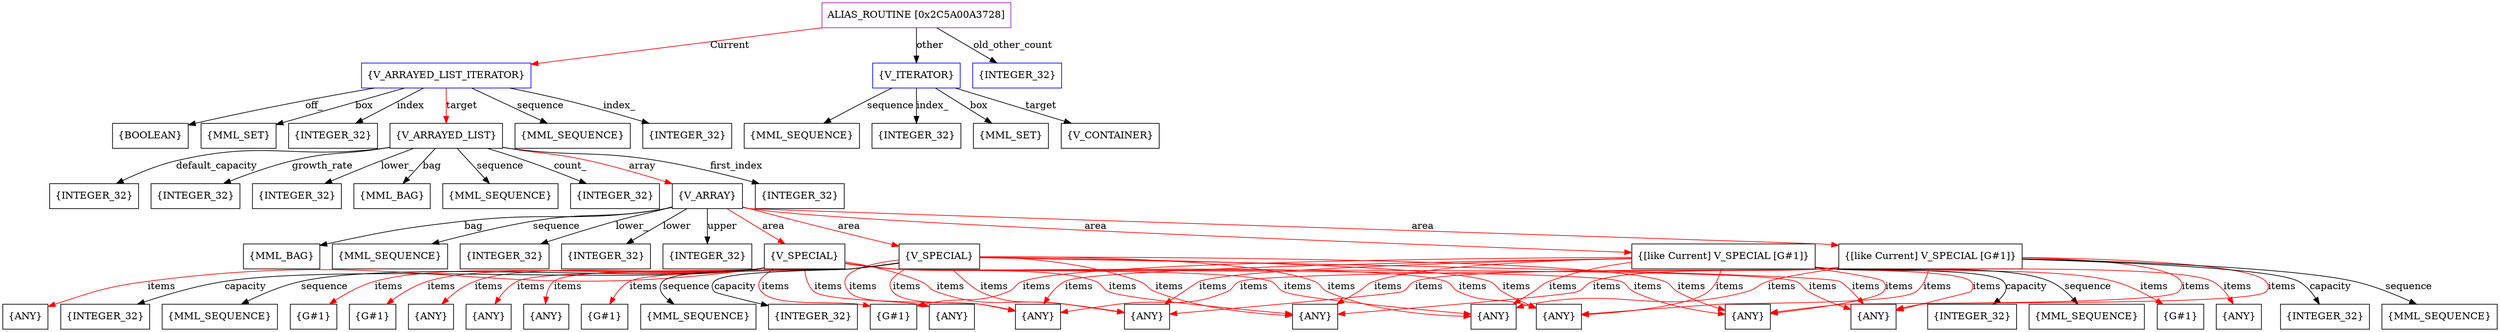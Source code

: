 digraph g {
	node [shape=box]
	b1[color=purple label=<ALIAS_ROUTINE [0x2C5A00A3728]>]
	b2[color=blue label=<{V_ARRAYED_LIST_ITERATOR}>]
	b3[label=<{BOOLEAN}>]
	b4[label=<{MML_SET}>]
	b5[label=<{INTEGER_32}>]
	b6[label=<{V_ARRAYED_LIST}>]
	b7[label=<{INTEGER_32}>]
	b8[label=<{INTEGER_32}>]
	b9[label=<{INTEGER_32}>]
	b10[label=<{MML_BAG}>]
	b11[label=<{MML_SEQUENCE}>]
	b12[label=<{INTEGER_32}>]
	b13[label=<{V_ARRAY}>]
	b14[label=<{MML_BAG}>]
	b15[label=<{MML_SEQUENCE}>]
	b16[label=<{INTEGER_32}>]
	b17[label=<{INTEGER_32}>]
	b18[label=<{INTEGER_32}>]
	b19[label=<{V_SPECIAL}>]
	b20[label=<{G#1}>]
	b21[label=<{G#1}>]
	b22[label=<{G#1}>]
	b23[label=<{ANY}>]
	b24[label=<{ANY}>]
	b25[label=<{ANY}>]
	b26[label=<{ANY}>]
	b27[label=<{ANY}>]
	b28[label=<{ANY}>]
	b29[label=<{ANY}>]
	b30[label=<{ANY}>]
	b31[label=<{ANY}>]
	b32[label=<{ANY}>]
	b33[label=<{ANY}>]
	b34[label=<{INTEGER_32}>]
	b35[label=<{MML_SEQUENCE}>]
	b36[label=<{V_SPECIAL}>]
	b37[label=<{G#1}>]
	b38[label=<{ANY}>]
	b39[label=<{INTEGER_32}>]
	b40[label=<{MML_SEQUENCE}>]
	b41[label=<{[like Current] V_SPECIAL [G#1]}>]
	b42[label=<{G#1}>]
	b43[label=<{ANY}>]
	b44[label=<{INTEGER_32}>]
	b45[label=<{MML_SEQUENCE}>]
	b46[label=<{[like Current] V_SPECIAL [G#1]}>]
	b47[label=<{INTEGER_32}>]
	b48[label=<{MML_SEQUENCE}>]
	b49[label=<{INTEGER_32}>]
	b50[label=<{MML_SEQUENCE}>]
	b51[label=<{INTEGER_32}>]
	b52[color=blue label=<{V_ITERATOR}>]
	b53[label=<{MML_SET}>]
	b54[label=<{V_CONTAINER}>]
	b55[label=<{MML_SEQUENCE}>]
	b56[label=<{INTEGER_32}>]
	b57[color=blue label=<{INTEGER_32}>]
	b1->b2[color=red label=<Current>]
	b2->b3[label=<off_>]
	b2->b4[label=<box>]
	b2->b5[label=<index>]
	b2->b6[color=red label=<target>]
	b6->b7[label=<default_capacity>]
	b6->b8[label=<growth_rate>]
	b6->b9[label=<lower_>]
	b6->b10[label=<bag>]
	b6->b11[label=<sequence>]
	b6->b12[label=<count_>]
	b6->b13[color=red label=<array>]
	b13->b14[label=<bag>]
	b13->b15[label=<sequence>]
	b13->b16[label=<lower_>]
	b13->b17[label=<lower>]
	b13->b18[label=<upper>]
	b13->b19[color=red label=<area>]
	b19->b20[color=red label=<items>]
	b19->b21[color=red label=<items>]
	b19->b22[color=red label=<items>]
	b19->b23[color=red label=<items>]
	b19->b24[color=red label=<items>]
	b19->b25[color=red label=<items>]
	b19->b26[color=red label=<items>]
	b19->b27[color=red label=<items>]
	b19->b28[color=red label=<items>]
	b19->b29[color=red label=<items>]
	b19->b30[color=red label=<items>]
	b19->b31[color=red label=<items>]
	b19->b32[color=red label=<items>]
	b19->b33[color=red label=<items>]
	b19->b34[label=<capacity>]
	b19->b35[label=<sequence>]
	b13->b36[color=red label=<area>]
	b36->b37[color=red label=<items>]
	b36->b38[color=red label=<items>]
	b36->b27[color=red label=<items>]
	b36->b28[color=red label=<items>]
	b36->b29[color=red label=<items>]
	b36->b30[color=red label=<items>]
	b36->b31[color=red label=<items>]
	b36->b32[color=red label=<items>]
	b36->b33[color=red label=<items>]
	b36->b39[label=<capacity>]
	b36->b40[label=<sequence>]
	b13->b41[color=red label=<area>]
	b41->b42[color=red label=<items>]
	b41->b22[color=red label=<items>]
	b41->b43[color=red label=<items>]
	b41->b27[color=red label=<items>]
	b41->b28[color=red label=<items>]
	b41->b29[color=red label=<items>]
	b41->b30[color=red label=<items>]
	b41->b31[color=red label=<items>]
	b41->b32[color=red label=<items>]
	b41->b33[color=red label=<items>]
	b41->b44[label=<capacity>]
	b41->b45[label=<sequence>]
	b13->b46[color=red label=<area>]
	b46->b27[color=red label=<items>]
	b46->b28[color=red label=<items>]
	b46->b29[color=red label=<items>]
	b46->b30[color=red label=<items>]
	b46->b31[color=red label=<items>]
	b46->b32[color=red label=<items>]
	b46->b33[color=red label=<items>]
	b46->b47[label=<capacity>]
	b46->b48[label=<sequence>]
	b6->b49[label=<first_index>]
	b2->b50[label=<sequence>]
	b2->b51[label=<index_>]
	b1->b52[label=<other>]
	b52->b53[label=<box>]
	b52->b54[label=<target>]
	b52->b55[label=<sequence>]
	b52->b56[label=<index_>]
	b1->b57[label=<old_other_count>]
}
